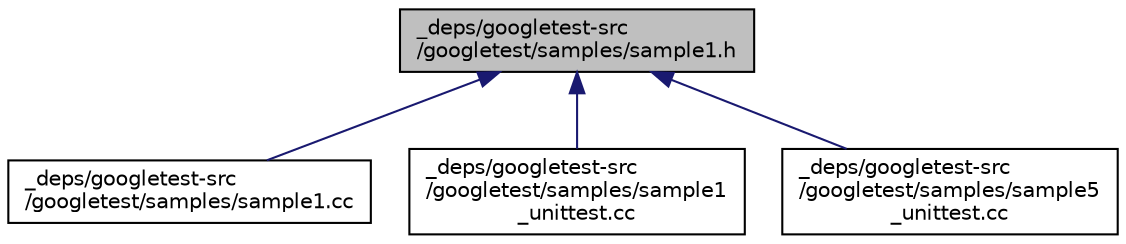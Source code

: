 digraph "_deps/googletest-src/googletest/samples/sample1.h"
{
 // LATEX_PDF_SIZE
  edge [fontname="Helvetica",fontsize="10",labelfontname="Helvetica",labelfontsize="10"];
  node [fontname="Helvetica",fontsize="10",shape=record];
  Node1 [label="_deps/googletest-src\l/googletest/samples/sample1.h",height=0.2,width=0.4,color="black", fillcolor="grey75", style="filled", fontcolor="black",tooltip=" "];
  Node1 -> Node2 [dir="back",color="midnightblue",fontsize="10",style="solid",fontname="Helvetica"];
  Node2 [label="_deps/googletest-src\l/googletest/samples/sample1.cc",height=0.2,width=0.4,color="black", fillcolor="white", style="filled",URL="$__deps_2googletest-src_2googletest_2samples_2sample1_8cc.html",tooltip=" "];
  Node1 -> Node3 [dir="back",color="midnightblue",fontsize="10",style="solid",fontname="Helvetica"];
  Node3 [label="_deps/googletest-src\l/googletest/samples/sample1\l_unittest.cc",height=0.2,width=0.4,color="black", fillcolor="white", style="filled",URL="$__deps_2googletest-src_2googletest_2samples_2sample1__unittest_8cc.html",tooltip=" "];
  Node1 -> Node4 [dir="back",color="midnightblue",fontsize="10",style="solid",fontname="Helvetica"];
  Node4 [label="_deps/googletest-src\l/googletest/samples/sample5\l_unittest.cc",height=0.2,width=0.4,color="black", fillcolor="white", style="filled",URL="$__deps_2googletest-src_2googletest_2samples_2sample5__unittest_8cc.html",tooltip=" "];
}
